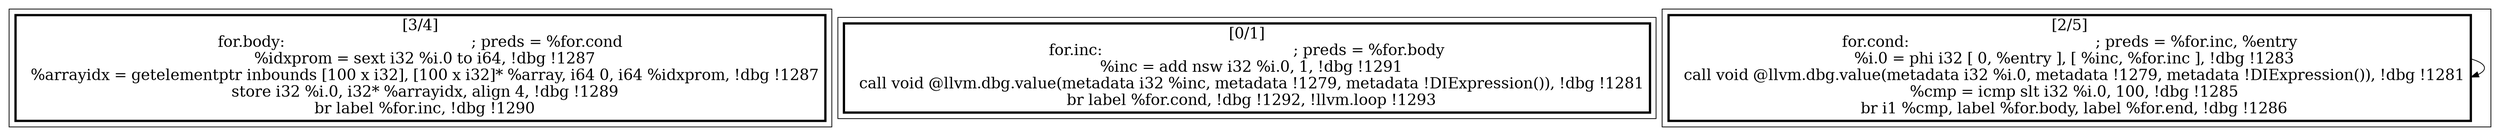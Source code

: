 
digraph G {





subgraph cluster2 {


node70 [penwidth=3.0,fontsize=20,shape=rectangle,label="[3/4]
for.body:                                         ; preds = %for.cond
  %idxprom = sext i32 %i.0 to i64, !dbg !1287
  %arrayidx = getelementptr inbounds [100 x i32], [100 x i32]* %array, i64 0, i64 %idxprom, !dbg !1287
  store i32 %i.0, i32* %arrayidx, align 4, !dbg !1289
  br label %for.inc, !dbg !1290
" ]



}

subgraph cluster0 {


node68 [penwidth=3.0,fontsize=20,shape=rectangle,label="[0/1]
for.inc:                                          ; preds = %for.body
  %inc = add nsw i32 %i.0, 1, !dbg !1291
  call void @llvm.dbg.value(metadata i32 %inc, metadata !1279, metadata !DIExpression()), !dbg !1281
  br label %for.cond, !dbg !1292, !llvm.loop !1293
" ]



}

subgraph cluster1 {


node69 [penwidth=3.0,fontsize=20,shape=rectangle,label="[2/5]
for.cond:                                         ; preds = %for.inc, %entry
  %i.0 = phi i32 [ 0, %entry ], [ %inc, %for.inc ], !dbg !1283
  call void @llvm.dbg.value(metadata i32 %i.0, metadata !1279, metadata !DIExpression()), !dbg !1281
  %cmp = icmp slt i32 %i.0, 100, !dbg !1285
  br i1 %cmp, label %for.body, label %for.end, !dbg !1286
" ]

node69->node69 [ ]


}

}
